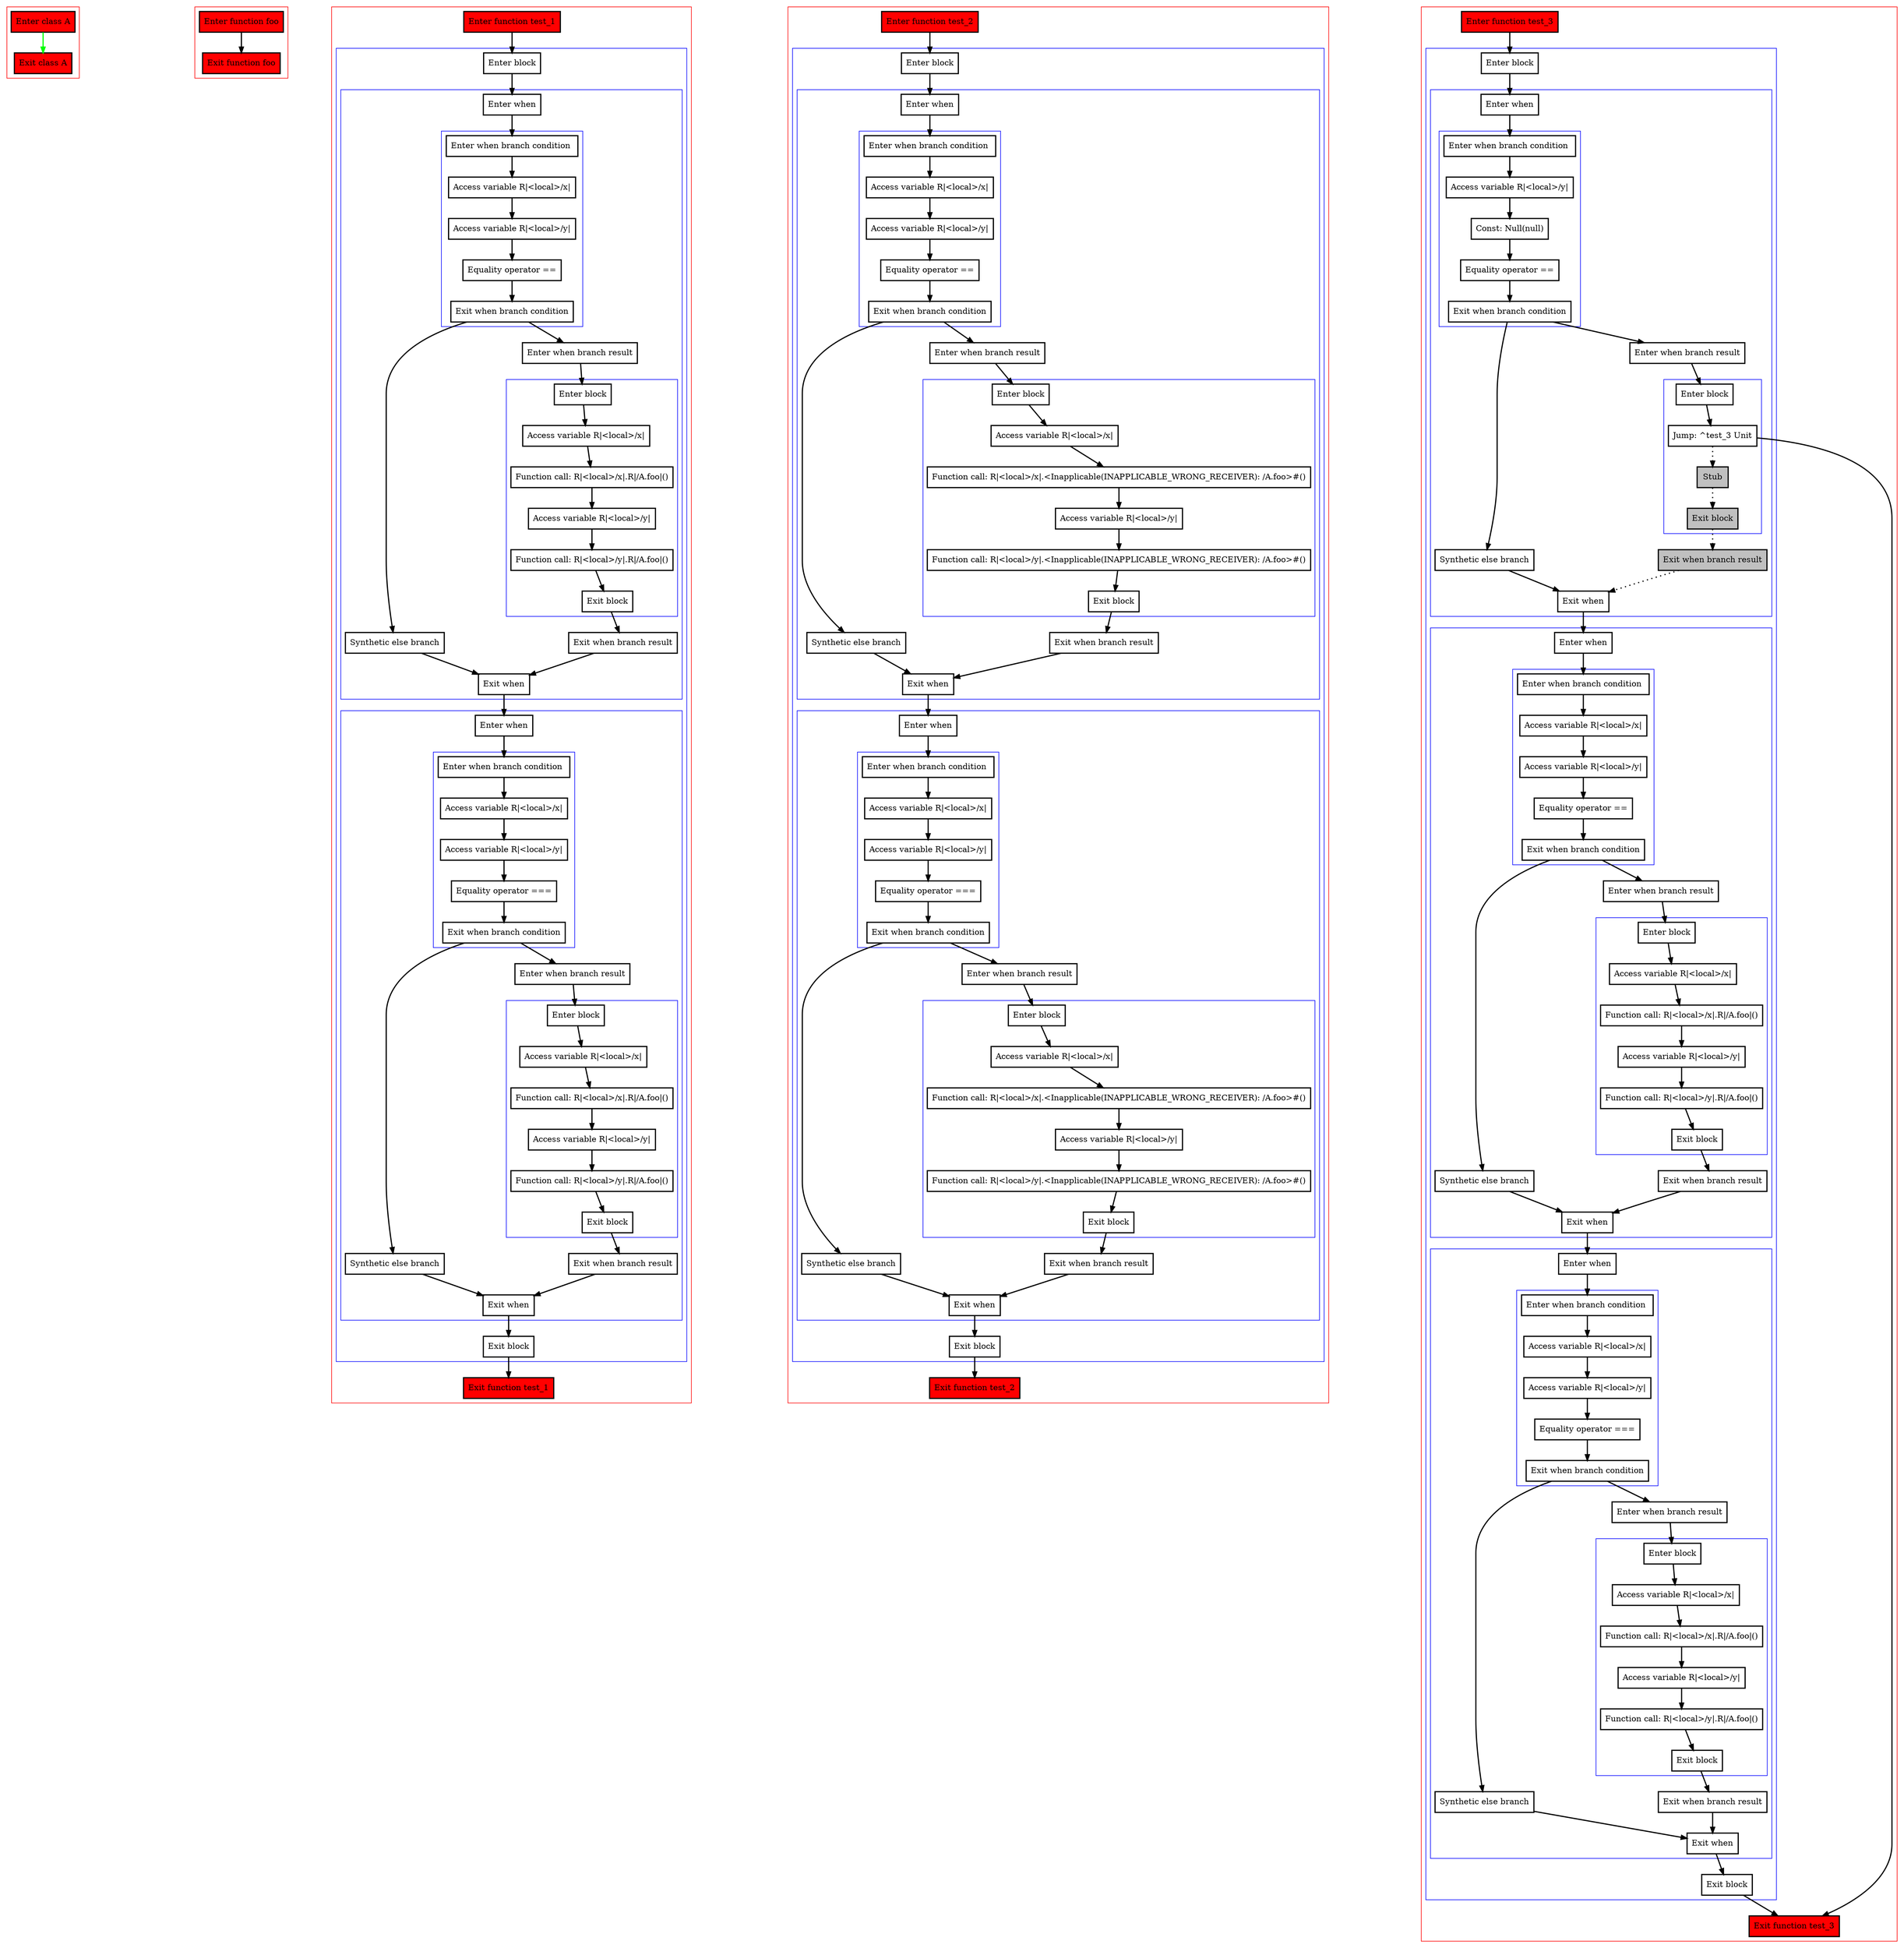digraph equalsAndIdentity_kt {
    graph [nodesep=3]
    node [shape=box penwidth=2]
    edge [penwidth=2]

    subgraph cluster_0 {
        color=red
        0 [label="Enter class A" style="filled" fillcolor=red];
        1 [label="Exit class A" style="filled" fillcolor=red];
    }
    0 -> {1} [color=green];

    subgraph cluster_1 {
        color=red
        2 [label="Enter function foo" style="filled" fillcolor=red];
        3 [label="Exit function foo" style="filled" fillcolor=red];
    }
    2 -> {3};

    subgraph cluster_2 {
        color=red
        4 [label="Enter function test_1" style="filled" fillcolor=red];
        subgraph cluster_3 {
            color=blue
            5 [label="Enter block"];
            subgraph cluster_4 {
                color=blue
                6 [label="Enter when"];
                subgraph cluster_5 {
                    color=blue
                    7 [label="Enter when branch condition "];
                    8 [label="Access variable R|<local>/x|"];
                    9 [label="Access variable R|<local>/y|"];
                    10 [label="Equality operator =="];
                    11 [label="Exit when branch condition"];
                }
                12 [label="Synthetic else branch"];
                13 [label="Enter when branch result"];
                subgraph cluster_6 {
                    color=blue
                    14 [label="Enter block"];
                    15 [label="Access variable R|<local>/x|"];
                    16 [label="Function call: R|<local>/x|.R|/A.foo|()"];
                    17 [label="Access variable R|<local>/y|"];
                    18 [label="Function call: R|<local>/y|.R|/A.foo|()"];
                    19 [label="Exit block"];
                }
                20 [label="Exit when branch result"];
                21 [label="Exit when"];
            }
            subgraph cluster_7 {
                color=blue
                22 [label="Enter when"];
                subgraph cluster_8 {
                    color=blue
                    23 [label="Enter when branch condition "];
                    24 [label="Access variable R|<local>/x|"];
                    25 [label="Access variable R|<local>/y|"];
                    26 [label="Equality operator ==="];
                    27 [label="Exit when branch condition"];
                }
                28 [label="Synthetic else branch"];
                29 [label="Enter when branch result"];
                subgraph cluster_9 {
                    color=blue
                    30 [label="Enter block"];
                    31 [label="Access variable R|<local>/x|"];
                    32 [label="Function call: R|<local>/x|.R|/A.foo|()"];
                    33 [label="Access variable R|<local>/y|"];
                    34 [label="Function call: R|<local>/y|.R|/A.foo|()"];
                    35 [label="Exit block"];
                }
                36 [label="Exit when branch result"];
                37 [label="Exit when"];
            }
            38 [label="Exit block"];
        }
        39 [label="Exit function test_1" style="filled" fillcolor=red];
    }
    4 -> {5};
    5 -> {6};
    6 -> {7};
    7 -> {8};
    8 -> {9};
    9 -> {10};
    10 -> {11};
    11 -> {13 12};
    12 -> {21};
    13 -> {14};
    14 -> {15};
    15 -> {16};
    16 -> {17};
    17 -> {18};
    18 -> {19};
    19 -> {20};
    20 -> {21};
    21 -> {22};
    22 -> {23};
    23 -> {24};
    24 -> {25};
    25 -> {26};
    26 -> {27};
    27 -> {29 28};
    28 -> {37};
    29 -> {30};
    30 -> {31};
    31 -> {32};
    32 -> {33};
    33 -> {34};
    34 -> {35};
    35 -> {36};
    36 -> {37};
    37 -> {38};
    38 -> {39};

    subgraph cluster_10 {
        color=red
        40 [label="Enter function test_2" style="filled" fillcolor=red];
        subgraph cluster_11 {
            color=blue
            41 [label="Enter block"];
            subgraph cluster_12 {
                color=blue
                42 [label="Enter when"];
                subgraph cluster_13 {
                    color=blue
                    43 [label="Enter when branch condition "];
                    44 [label="Access variable R|<local>/x|"];
                    45 [label="Access variable R|<local>/y|"];
                    46 [label="Equality operator =="];
                    47 [label="Exit when branch condition"];
                }
                48 [label="Synthetic else branch"];
                49 [label="Enter when branch result"];
                subgraph cluster_14 {
                    color=blue
                    50 [label="Enter block"];
                    51 [label="Access variable R|<local>/x|"];
                    52 [label="Function call: R|<local>/x|.<Inapplicable(INAPPLICABLE_WRONG_RECEIVER): /A.foo>#()"];
                    53 [label="Access variable R|<local>/y|"];
                    54 [label="Function call: R|<local>/y|.<Inapplicable(INAPPLICABLE_WRONG_RECEIVER): /A.foo>#()"];
                    55 [label="Exit block"];
                }
                56 [label="Exit when branch result"];
                57 [label="Exit when"];
            }
            subgraph cluster_15 {
                color=blue
                58 [label="Enter when"];
                subgraph cluster_16 {
                    color=blue
                    59 [label="Enter when branch condition "];
                    60 [label="Access variable R|<local>/x|"];
                    61 [label="Access variable R|<local>/y|"];
                    62 [label="Equality operator ==="];
                    63 [label="Exit when branch condition"];
                }
                64 [label="Synthetic else branch"];
                65 [label="Enter when branch result"];
                subgraph cluster_17 {
                    color=blue
                    66 [label="Enter block"];
                    67 [label="Access variable R|<local>/x|"];
                    68 [label="Function call: R|<local>/x|.<Inapplicable(INAPPLICABLE_WRONG_RECEIVER): /A.foo>#()"];
                    69 [label="Access variable R|<local>/y|"];
                    70 [label="Function call: R|<local>/y|.<Inapplicable(INAPPLICABLE_WRONG_RECEIVER): /A.foo>#()"];
                    71 [label="Exit block"];
                }
                72 [label="Exit when branch result"];
                73 [label="Exit when"];
            }
            74 [label="Exit block"];
        }
        75 [label="Exit function test_2" style="filled" fillcolor=red];
    }
    40 -> {41};
    41 -> {42};
    42 -> {43};
    43 -> {44};
    44 -> {45};
    45 -> {46};
    46 -> {47};
    47 -> {49 48};
    48 -> {57};
    49 -> {50};
    50 -> {51};
    51 -> {52};
    52 -> {53};
    53 -> {54};
    54 -> {55};
    55 -> {56};
    56 -> {57};
    57 -> {58};
    58 -> {59};
    59 -> {60};
    60 -> {61};
    61 -> {62};
    62 -> {63};
    63 -> {65 64};
    64 -> {73};
    65 -> {66};
    66 -> {67};
    67 -> {68};
    68 -> {69};
    69 -> {70};
    70 -> {71};
    71 -> {72};
    72 -> {73};
    73 -> {74};
    74 -> {75};

    subgraph cluster_18 {
        color=red
        76 [label="Enter function test_3" style="filled" fillcolor=red];
        subgraph cluster_19 {
            color=blue
            77 [label="Enter block"];
            subgraph cluster_20 {
                color=blue
                78 [label="Enter when"];
                subgraph cluster_21 {
                    color=blue
                    79 [label="Enter when branch condition "];
                    80 [label="Access variable R|<local>/y|"];
                    81 [label="Const: Null(null)"];
                    82 [label="Equality operator =="];
                    83 [label="Exit when branch condition"];
                }
                84 [label="Synthetic else branch"];
                85 [label="Enter when branch result"];
                subgraph cluster_22 {
                    color=blue
                    86 [label="Enter block"];
                    87 [label="Jump: ^test_3 Unit"];
                    88 [label="Stub" style="filled" fillcolor=gray];
                    89 [label="Exit block" style="filled" fillcolor=gray];
                }
                90 [label="Exit when branch result" style="filled" fillcolor=gray];
                91 [label="Exit when"];
            }
            subgraph cluster_23 {
                color=blue
                92 [label="Enter when"];
                subgraph cluster_24 {
                    color=blue
                    93 [label="Enter when branch condition "];
                    94 [label="Access variable R|<local>/x|"];
                    95 [label="Access variable R|<local>/y|"];
                    96 [label="Equality operator =="];
                    97 [label="Exit when branch condition"];
                }
                98 [label="Synthetic else branch"];
                99 [label="Enter when branch result"];
                subgraph cluster_25 {
                    color=blue
                    100 [label="Enter block"];
                    101 [label="Access variable R|<local>/x|"];
                    102 [label="Function call: R|<local>/x|.R|/A.foo|()"];
                    103 [label="Access variable R|<local>/y|"];
                    104 [label="Function call: R|<local>/y|.R|/A.foo|()"];
                    105 [label="Exit block"];
                }
                106 [label="Exit when branch result"];
                107 [label="Exit when"];
            }
            subgraph cluster_26 {
                color=blue
                108 [label="Enter when"];
                subgraph cluster_27 {
                    color=blue
                    109 [label="Enter when branch condition "];
                    110 [label="Access variable R|<local>/x|"];
                    111 [label="Access variable R|<local>/y|"];
                    112 [label="Equality operator ==="];
                    113 [label="Exit when branch condition"];
                }
                114 [label="Synthetic else branch"];
                115 [label="Enter when branch result"];
                subgraph cluster_28 {
                    color=blue
                    116 [label="Enter block"];
                    117 [label="Access variable R|<local>/x|"];
                    118 [label="Function call: R|<local>/x|.R|/A.foo|()"];
                    119 [label="Access variable R|<local>/y|"];
                    120 [label="Function call: R|<local>/y|.R|/A.foo|()"];
                    121 [label="Exit block"];
                }
                122 [label="Exit when branch result"];
                123 [label="Exit when"];
            }
            124 [label="Exit block"];
        }
        125 [label="Exit function test_3" style="filled" fillcolor=red];
    }
    76 -> {77};
    77 -> {78};
    78 -> {79};
    79 -> {80};
    80 -> {81};
    81 -> {82};
    82 -> {83};
    83 -> {85 84};
    84 -> {91};
    85 -> {86};
    86 -> {87};
    87 -> {125};
    87 -> {88} [style=dotted];
    88 -> {89} [style=dotted];
    89 -> {90} [style=dotted];
    90 -> {91} [style=dotted];
    91 -> {92};
    92 -> {93};
    93 -> {94};
    94 -> {95};
    95 -> {96};
    96 -> {97};
    97 -> {99 98};
    98 -> {107};
    99 -> {100};
    100 -> {101};
    101 -> {102};
    102 -> {103};
    103 -> {104};
    104 -> {105};
    105 -> {106};
    106 -> {107};
    107 -> {108};
    108 -> {109};
    109 -> {110};
    110 -> {111};
    111 -> {112};
    112 -> {113};
    113 -> {115 114};
    114 -> {123};
    115 -> {116};
    116 -> {117};
    117 -> {118};
    118 -> {119};
    119 -> {120};
    120 -> {121};
    121 -> {122};
    122 -> {123};
    123 -> {124};
    124 -> {125};

}
